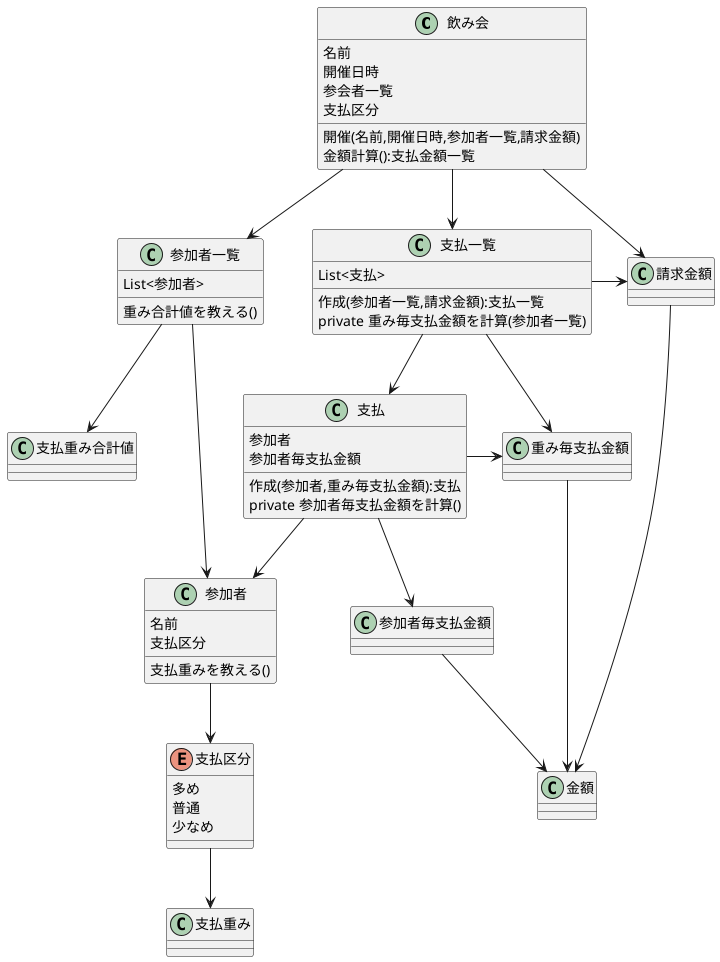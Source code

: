 @startuml

/'
class 幹事{
}
'/

class 飲み会 {
名前
開催日時
参会者一覧
支払区分
'幹事
開催(名前,開催日時,参加者一覧,請求金額)
'参加者追加()
金額計算():支払金額一覧
}


class 参加者{
名前
'飲み会
支払区分
支払重みを教える()
}

class 参加者一覧{
List<参加者>
重み合計値を教える()
}


enum 支払区分{
多め
普通
少なめ
}

class 支払重み{
}

class 支払重み合計値{
}

class 請求金額{
}

class 支払一覧{
List<支払>
作成(参加者一覧,請求金額):支払一覧
private 重み毎支払金額を計算(参加者一覧)
}

class 支払{
参加者
参加者毎支払金額
作成(参加者,重み毎支払金額):支払
private 参加者毎支払金額を計算()

}


class 参加者毎支払金額{
}

/'
class メンバー毎支払割合{
参加者
支払割合
}
'/


class 金額{
}


/'
class 支払計算{
参加者一覧
請求金額
計算():支払金額一覧
private 重み毎支払金額を計算(参加者一覧)
private 参加者毎支配金額を計算()
}
'/


'飲み会 -> 幹事
飲み会  -d-> 参加者一覧
飲み会 -d-> 請求金額
'飲み会 -> 支払区分
'飲み会 -> 支払金額
飲み会 -d-> 支払一覧

参加者一覧 -> 参加者
参加者 -d-> 支払区分
参加者一覧 -d-> 支払重み合計値

支払区分 -d-> 支払重み

/'
支払計算 -d-> 支払一覧
支払計算 -d-> 参加者一覧
支払計算 -d-> 請求金額
支払計算 -d-> 重み毎支払金額
支払計算 -d-> 参加者毎支払金額
'/

支払一覧 -d-> 支払
支払一覧 -> 請求金額
支払一覧 -> 重み毎支払金額

支払 -d-> 参加者
支払 -d-> 参加者毎支払金額
支払 -> 重み毎支払金額


参加者毎支払金額 -d-> 金額
請求金額 -d-> 金額
重み毎支払金額 -d-> 金額
@enduml
